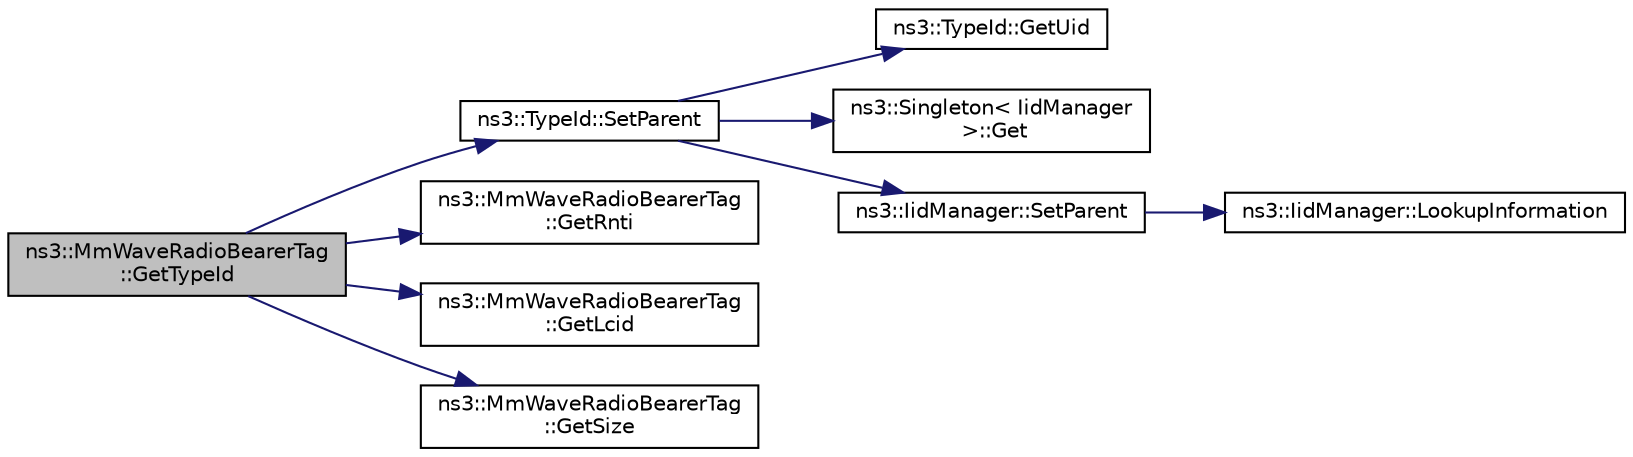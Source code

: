 digraph "ns3::MmWaveRadioBearerTag::GetTypeId"
{
  edge [fontname="Helvetica",fontsize="10",labelfontname="Helvetica",labelfontsize="10"];
  node [fontname="Helvetica",fontsize="10",shape=record];
  rankdir="LR";
  Node1 [label="ns3::MmWaveRadioBearerTag\l::GetTypeId",height=0.2,width=0.4,color="black", fillcolor="grey75", style="filled", fontcolor="black"];
  Node1 -> Node2 [color="midnightblue",fontsize="10",style="solid"];
  Node2 [label="ns3::TypeId::SetParent",height=0.2,width=0.4,color="black", fillcolor="white", style="filled",URL="$d6/d11/classns3_1_1TypeId.html#abaaca67ab7d2471067e7c275df0f7309"];
  Node2 -> Node3 [color="midnightblue",fontsize="10",style="solid"];
  Node3 [label="ns3::TypeId::GetUid",height=0.2,width=0.4,color="black", fillcolor="white", style="filled",URL="$d6/d11/classns3_1_1TypeId.html#acd3e41de6340d06299f4fd63e2ed8da0"];
  Node2 -> Node4 [color="midnightblue",fontsize="10",style="solid"];
  Node4 [label="ns3::Singleton\< IidManager\l \>::Get",height=0.2,width=0.4,color="black", fillcolor="white", style="filled",URL="$d8/d77/classns3_1_1Singleton.html#a80a2cd3c25a27ea72add7a9f7a141ffa"];
  Node2 -> Node5 [color="midnightblue",fontsize="10",style="solid"];
  Node5 [label="ns3::IidManager::SetParent",height=0.2,width=0.4,color="black", fillcolor="white", style="filled",URL="$d4/d1c/classns3_1_1IidManager.html#a4042931260554c907699367b6811426f"];
  Node5 -> Node6 [color="midnightblue",fontsize="10",style="solid"];
  Node6 [label="ns3::IidManager::LookupInformation",height=0.2,width=0.4,color="black", fillcolor="white", style="filled",URL="$d4/d1c/classns3_1_1IidManager.html#a6b1f4ba2815dba27a377e8a8db2384cf"];
  Node1 -> Node7 [color="midnightblue",fontsize="10",style="solid"];
  Node7 [label="ns3::MmWaveRadioBearerTag\l::GetRnti",height=0.2,width=0.4,color="black", fillcolor="white", style="filled",URL="$de/dbf/classns3_1_1MmWaveRadioBearerTag.html#ac017b43da0ef932266300571eba7aff8"];
  Node1 -> Node8 [color="midnightblue",fontsize="10",style="solid"];
  Node8 [label="ns3::MmWaveRadioBearerTag\l::GetLcid",height=0.2,width=0.4,color="black", fillcolor="white", style="filled",URL="$de/dbf/classns3_1_1MmWaveRadioBearerTag.html#acf140e5d830d8ce3b1c39931b6b37666"];
  Node1 -> Node9 [color="midnightblue",fontsize="10",style="solid"];
  Node9 [label="ns3::MmWaveRadioBearerTag\l::GetSize",height=0.2,width=0.4,color="black", fillcolor="white", style="filled",URL="$de/dbf/classns3_1_1MmWaveRadioBearerTag.html#aea866175941ddc84a6a240c074e6814f"];
}
